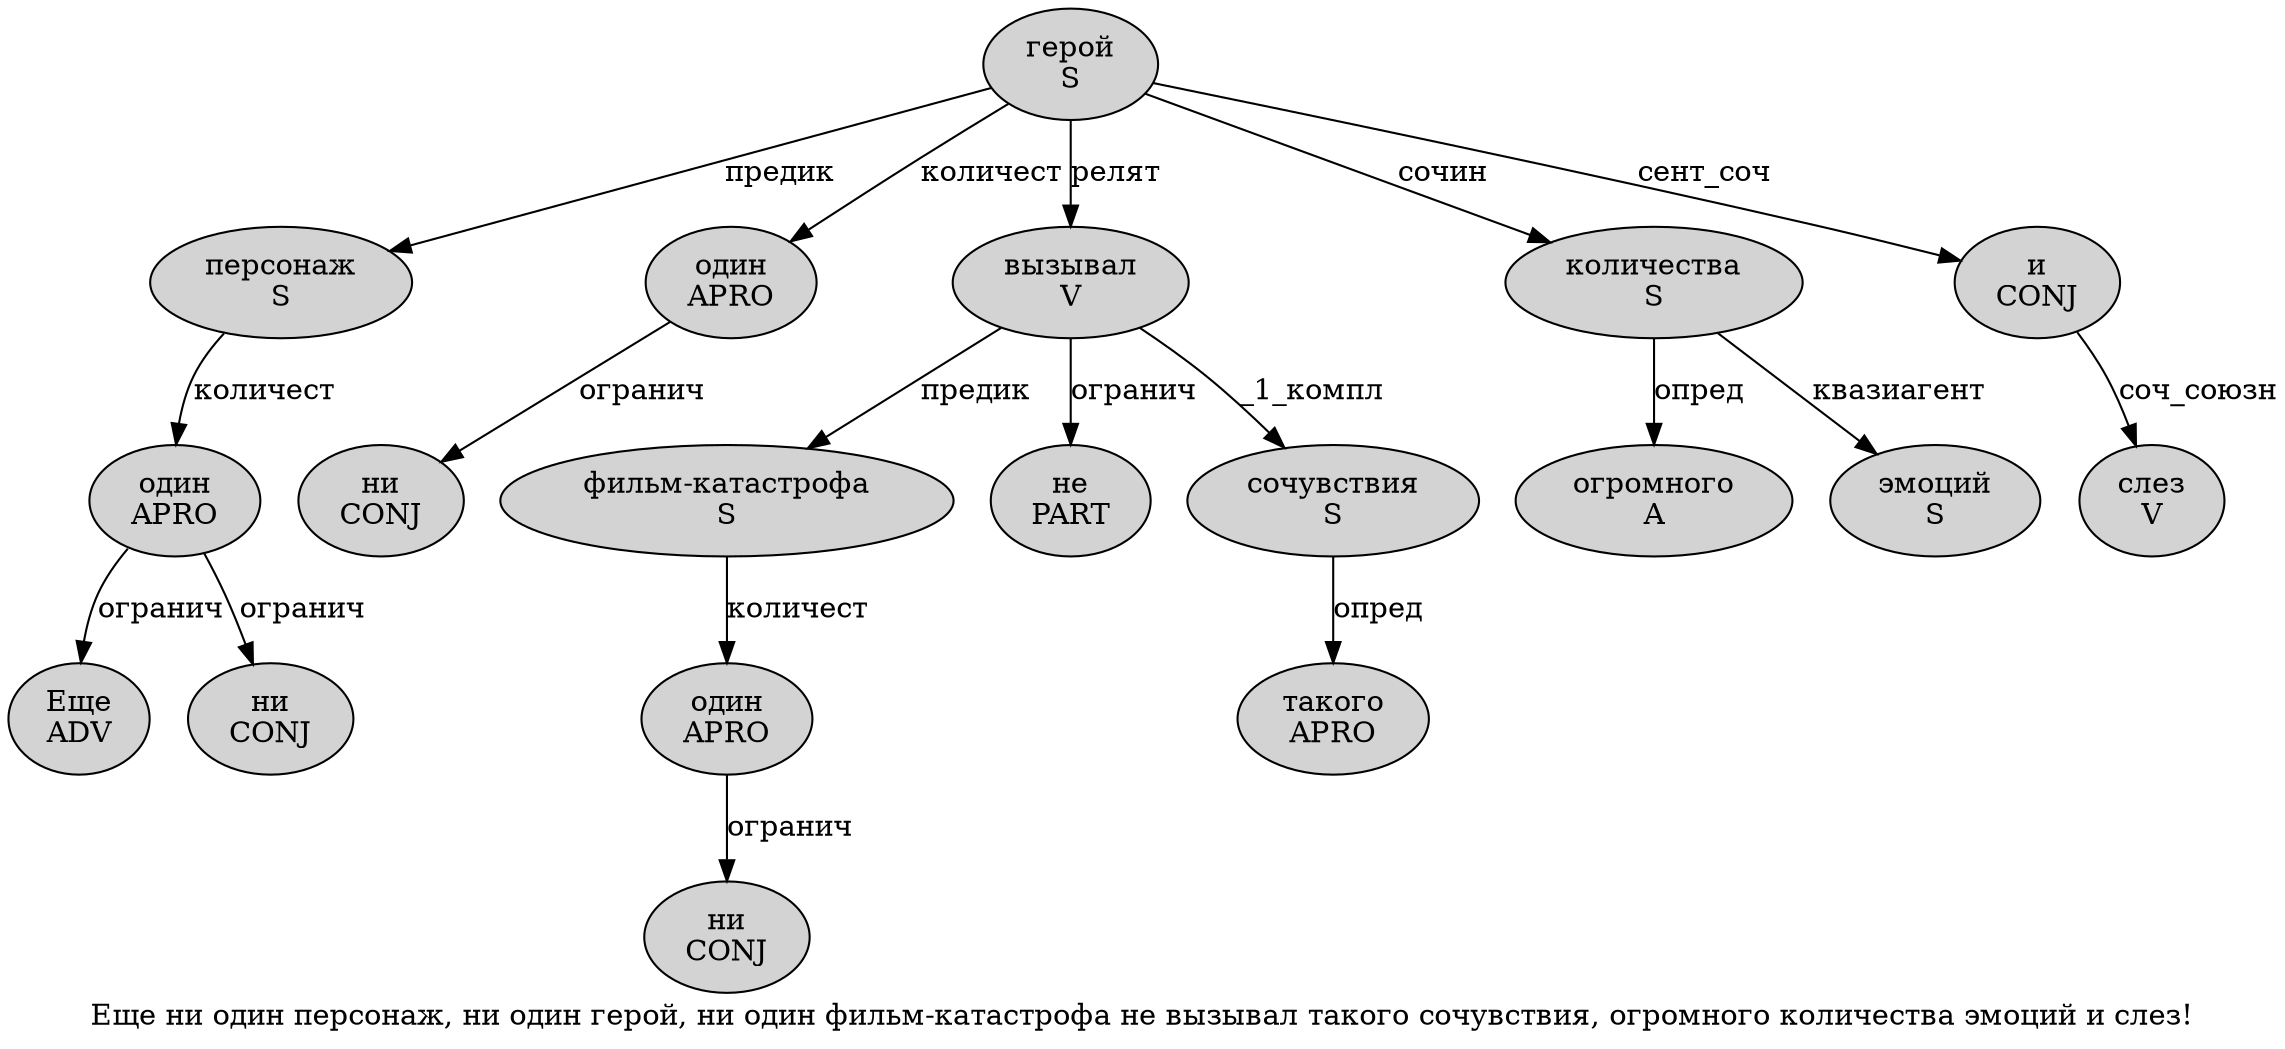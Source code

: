 digraph SENTENCE_880 {
	graph [label="Еще ни один персонаж, ни один герой, ни один фильм-катастрофа не вызывал такого сочувствия, огромного количества эмоций и слез!"]
	node [style=filled]
		0 [label="Еще
ADV" color="" fillcolor=lightgray penwidth=1 shape=ellipse]
		1 [label="ни
CONJ" color="" fillcolor=lightgray penwidth=1 shape=ellipse]
		2 [label="один
APRO" color="" fillcolor=lightgray penwidth=1 shape=ellipse]
		3 [label="персонаж
S" color="" fillcolor=lightgray penwidth=1 shape=ellipse]
		5 [label="ни
CONJ" color="" fillcolor=lightgray penwidth=1 shape=ellipse]
		6 [label="один
APRO" color="" fillcolor=lightgray penwidth=1 shape=ellipse]
		7 [label="герой
S" color="" fillcolor=lightgray penwidth=1 shape=ellipse]
		9 [label="ни
CONJ" color="" fillcolor=lightgray penwidth=1 shape=ellipse]
		10 [label="один
APRO" color="" fillcolor=lightgray penwidth=1 shape=ellipse]
		11 [label="фильм-катастрофа
S" color="" fillcolor=lightgray penwidth=1 shape=ellipse]
		12 [label="не
PART" color="" fillcolor=lightgray penwidth=1 shape=ellipse]
		13 [label="вызывал
V" color="" fillcolor=lightgray penwidth=1 shape=ellipse]
		14 [label="такого
APRO" color="" fillcolor=lightgray penwidth=1 shape=ellipse]
		15 [label="сочувствия
S" color="" fillcolor=lightgray penwidth=1 shape=ellipse]
		17 [label="огромного
A" color="" fillcolor=lightgray penwidth=1 shape=ellipse]
		18 [label="количества
S" color="" fillcolor=lightgray penwidth=1 shape=ellipse]
		19 [label="эмоций
S" color="" fillcolor=lightgray penwidth=1 shape=ellipse]
		20 [label="и
CONJ" color="" fillcolor=lightgray penwidth=1 shape=ellipse]
		21 [label="слез
V" color="" fillcolor=lightgray penwidth=1 shape=ellipse]
			3 -> 2 [label="количест"]
			20 -> 21 [label="соч_союзн"]
			11 -> 10 [label="количест"]
			15 -> 14 [label="опред"]
			10 -> 9 [label="огранич"]
			6 -> 5 [label="огранич"]
			7 -> 3 [label="предик"]
			7 -> 6 [label="количест"]
			7 -> 13 [label="релят"]
			7 -> 18 [label="сочин"]
			7 -> 20 [label="сент_соч"]
			13 -> 11 [label="предик"]
			13 -> 12 [label="огранич"]
			13 -> 15 [label="_1_компл"]
			18 -> 17 [label="опред"]
			18 -> 19 [label="квазиагент"]
			2 -> 0 [label="огранич"]
			2 -> 1 [label="огранич"]
}